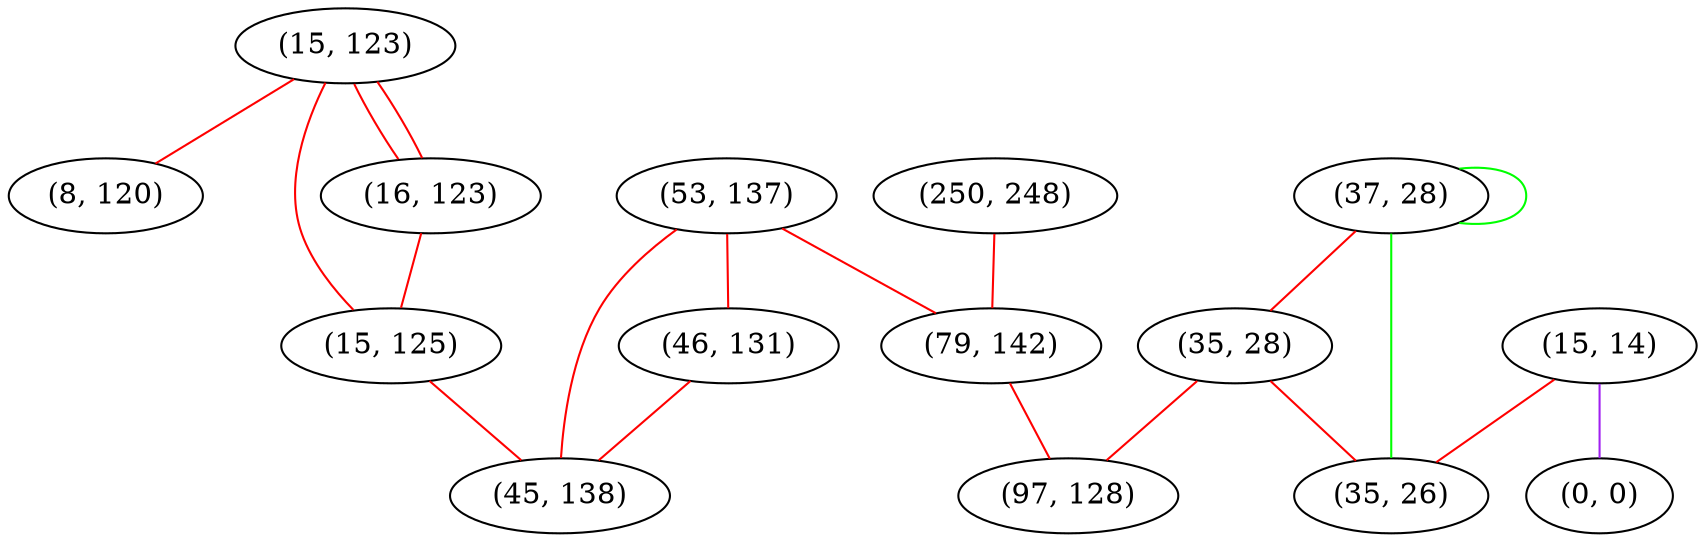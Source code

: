 graph "" {
"(15, 123)";
"(8, 120)";
"(15, 14)";
"(250, 248)";
"(37, 28)";
"(0, 0)";
"(53, 137)";
"(16, 123)";
"(15, 125)";
"(35, 28)";
"(35, 26)";
"(46, 131)";
"(79, 142)";
"(45, 138)";
"(97, 128)";
"(15, 123)" -- "(16, 123)"  [color=red, key=0, weight=1];
"(15, 123)" -- "(16, 123)"  [color=red, key=1, weight=1];
"(15, 123)" -- "(8, 120)"  [color=red, key=0, weight=1];
"(15, 123)" -- "(15, 125)"  [color=red, key=0, weight=1];
"(15, 14)" -- "(35, 26)"  [color=red, key=0, weight=1];
"(15, 14)" -- "(0, 0)"  [color=purple, key=0, weight=4];
"(250, 248)" -- "(79, 142)"  [color=red, key=0, weight=1];
"(37, 28)" -- "(37, 28)"  [color=green, key=0, weight=2];
"(37, 28)" -- "(35, 28)"  [color=red, key=0, weight=1];
"(37, 28)" -- "(35, 26)"  [color=green, key=0, weight=2];
"(53, 137)" -- "(46, 131)"  [color=red, key=0, weight=1];
"(53, 137)" -- "(79, 142)"  [color=red, key=0, weight=1];
"(53, 137)" -- "(45, 138)"  [color=red, key=0, weight=1];
"(16, 123)" -- "(15, 125)"  [color=red, key=0, weight=1];
"(15, 125)" -- "(45, 138)"  [color=red, key=0, weight=1];
"(35, 28)" -- "(35, 26)"  [color=red, key=0, weight=1];
"(35, 28)" -- "(97, 128)"  [color=red, key=0, weight=1];
"(46, 131)" -- "(45, 138)"  [color=red, key=0, weight=1];
"(79, 142)" -- "(97, 128)"  [color=red, key=0, weight=1];
}
